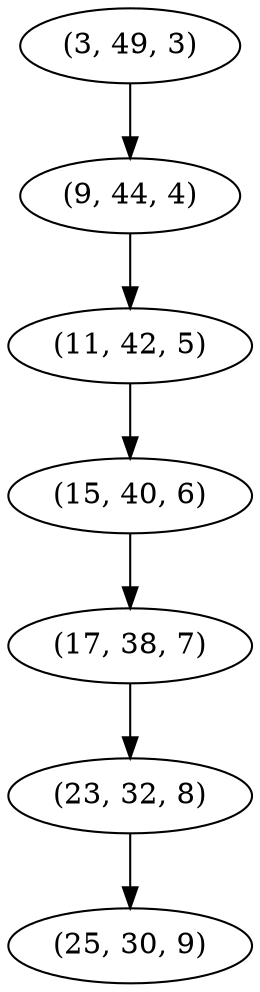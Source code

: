digraph tree {
    "(3, 49, 3)";
    "(9, 44, 4)";
    "(11, 42, 5)";
    "(15, 40, 6)";
    "(17, 38, 7)";
    "(23, 32, 8)";
    "(25, 30, 9)";
    "(3, 49, 3)" -> "(9, 44, 4)";
    "(9, 44, 4)" -> "(11, 42, 5)";
    "(11, 42, 5)" -> "(15, 40, 6)";
    "(15, 40, 6)" -> "(17, 38, 7)";
    "(17, 38, 7)" -> "(23, 32, 8)";
    "(23, 32, 8)" -> "(25, 30, 9)";
}
